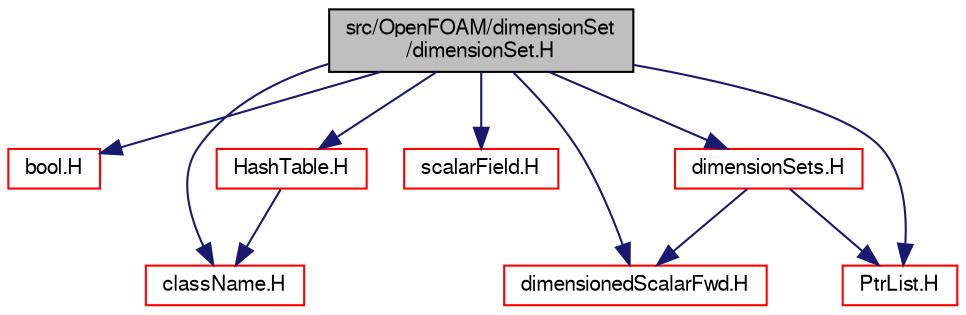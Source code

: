 digraph "src/OpenFOAM/dimensionSet/dimensionSet.H"
{
  bgcolor="transparent";
  edge [fontname="FreeSans",fontsize="10",labelfontname="FreeSans",labelfontsize="10"];
  node [fontname="FreeSans",fontsize="10",shape=record];
  Node0 [label="src/OpenFOAM/dimensionSet\l/dimensionSet.H",height=0.2,width=0.4,color="black", fillcolor="grey75", style="filled", fontcolor="black"];
  Node0 -> Node1 [color="midnightblue",fontsize="10",style="solid",fontname="FreeSans"];
  Node1 [label="bool.H",height=0.2,width=0.4,color="red",URL="$a12143.html",tooltip="System bool. "];
  Node0 -> Node3 [color="midnightblue",fontsize="10",style="solid",fontname="FreeSans"];
  Node3 [label="dimensionedScalarFwd.H",height=0.2,width=0.4,color="red",URL="$a09350.html"];
  Node0 -> Node26 [color="midnightblue",fontsize="10",style="solid",fontname="FreeSans"];
  Node26 [label="className.H",height=0.2,width=0.4,color="red",URL="$a09335.html",tooltip="Macro definitions for declaring ClassName(), NamespaceName(), etc. "];
  Node0 -> Node30 [color="midnightblue",fontsize="10",style="solid",fontname="FreeSans"];
  Node30 [label="scalarField.H",height=0.2,width=0.4,color="red",URL="$a09656.html"];
  Node0 -> Node82 [color="midnightblue",fontsize="10",style="solid",fontname="FreeSans"];
  Node82 [label="PtrList.H",height=0.2,width=0.4,color="red",URL="$a08717.html"];
  Node0 -> Node70 [color="midnightblue",fontsize="10",style="solid",fontname="FreeSans"];
  Node70 [label="HashTable.H",height=0.2,width=0.4,color="red",URL="$a08477.html"];
  Node70 -> Node26 [color="midnightblue",fontsize="10",style="solid",fontname="FreeSans"];
  Node0 -> Node84 [color="midnightblue",fontsize="10",style="solid",fontname="FreeSans"];
  Node84 [label="dimensionSets.H",height=0.2,width=0.4,color="red",URL="$a09395.html",tooltip="Useful dimension sets. "];
  Node84 -> Node3 [color="midnightblue",fontsize="10",style="solid",fontname="FreeSans"];
  Node84 -> Node82 [color="midnightblue",fontsize="10",style="solid",fontname="FreeSans"];
}

